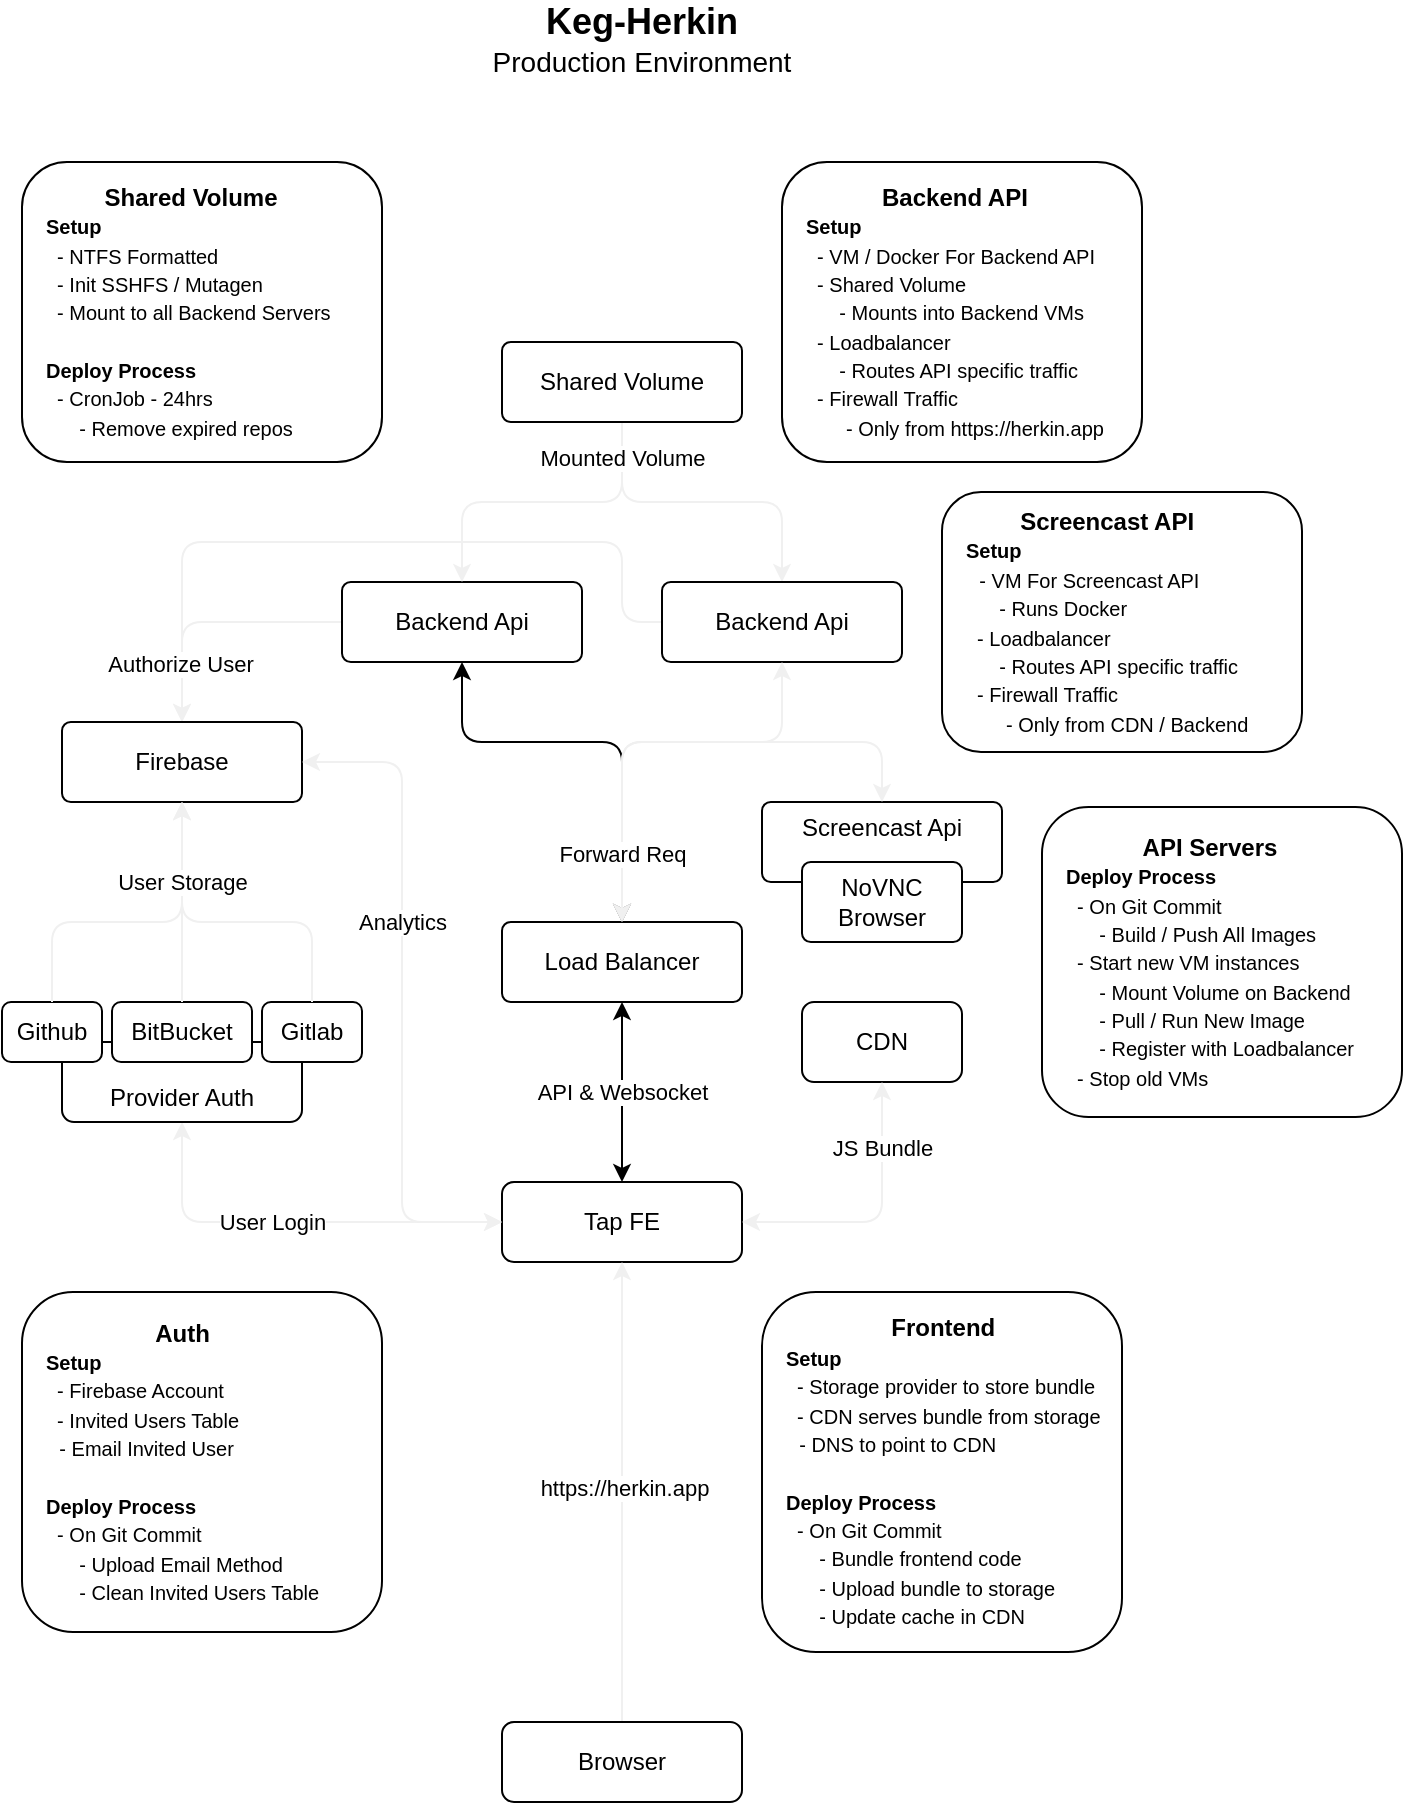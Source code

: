 <mxfile>
    <diagram id="BPntCB7SZyRdU1hPzjjI" name="Page-1">
        <mxGraphModel dx="1283" dy="936" grid="1" gridSize="10" guides="1" tooltips="1" connect="1" arrows="1" fold="1" page="1" pageScale="1" pageWidth="850" pageHeight="1100" math="0" shadow="0">
            <root>
                <mxCell id="0"/>
                <mxCell id="1" parent="0"/>
                <mxCell id="59" style="edgeStyle=none;html=1;exitX=0;exitY=0.5;exitDx=0;exitDy=0;entryX=0.5;entryY=0;entryDx=0;entryDy=0;strokeColor=#f0f0f0;" edge="1" parent="1" source="2" target="53">
                    <mxGeometry relative="1" as="geometry">
                        <Array as="points">
                            <mxPoint x="160" y="330"/>
                        </Array>
                    </mxGeometry>
                </mxCell>
                <mxCell id="2" value="Backend Api" style="rounded=1;whiteSpace=wrap;html=1;arcSize=11;" vertex="1" parent="1">
                    <mxGeometry x="240" y="310" width="120" height="40" as="geometry"/>
                </mxCell>
                <mxCell id="3" value="Tap FE" style="rounded=1;whiteSpace=wrap;html=1;" vertex="1" parent="1">
                    <mxGeometry x="320" y="610" width="120" height="40" as="geometry"/>
                </mxCell>
                <mxCell id="9" value="API &amp;amp; Websocket" style="endArrow=classic;startArrow=classic;html=1;exitX=0.5;exitY=0;exitDx=0;exitDy=0;entryX=0.5;entryY=1;entryDx=0;entryDy=0;" edge="1" parent="1" source="3" target="14">
                    <mxGeometry width="50" height="50" relative="1" as="geometry">
                        <mxPoint x="380" y="550" as="sourcePoint"/>
                        <mxPoint x="380" y="470" as="targetPoint"/>
                    </mxGeometry>
                </mxCell>
                <mxCell id="24" style="edgeStyle=none;html=1;exitX=0.5;exitY=1;exitDx=0;exitDy=0;entryX=0.5;entryY=0;entryDx=0;entryDy=0;strokeColor=#f0f0f0;" edge="1" parent="1" source="11" target="2">
                    <mxGeometry relative="1" as="geometry">
                        <Array as="points">
                            <mxPoint x="380" y="270"/>
                            <mxPoint x="300" y="270"/>
                        </Array>
                    </mxGeometry>
                </mxCell>
                <mxCell id="25" style="edgeStyle=none;html=1;exitX=0.5;exitY=1;exitDx=0;exitDy=0;entryX=0.5;entryY=0;entryDx=0;entryDy=0;strokeColor=#f0f0f0;" edge="1" parent="1" source="11" target="19">
                    <mxGeometry relative="1" as="geometry">
                        <Array as="points">
                            <mxPoint x="380" y="270"/>
                            <mxPoint x="460" y="270"/>
                        </Array>
                    </mxGeometry>
                </mxCell>
                <mxCell id="26" value="Mounted Volume" style="edgeLabel;html=1;align=center;verticalAlign=middle;resizable=0;points=[];" vertex="1" connectable="0" parent="25">
                    <mxGeometry x="-0.779" relative="1" as="geometry">
                        <mxPoint as="offset"/>
                    </mxGeometry>
                </mxCell>
                <mxCell id="11" value="Shared Volume" style="rounded=1;whiteSpace=wrap;html=1;arcSize=11;" vertex="1" parent="1">
                    <mxGeometry x="320" y="190" width="120" height="40" as="geometry"/>
                </mxCell>
                <mxCell id="14" value="Load Balancer" style="rounded=1;whiteSpace=wrap;html=1;arcSize=11;" vertex="1" parent="1">
                    <mxGeometry x="320" y="480" width="120" height="40" as="geometry"/>
                </mxCell>
                <mxCell id="15" value="" style="endArrow=classic;startArrow=classic;html=1;entryX=0.5;entryY=1;entryDx=0;entryDy=0;exitX=0.5;exitY=0;exitDx=0;exitDy=0;" edge="1" parent="1" source="14" target="2">
                    <mxGeometry width="50" height="50" relative="1" as="geometry">
                        <mxPoint x="380" y="460" as="sourcePoint"/>
                        <mxPoint x="400" y="370" as="targetPoint"/>
                        <Array as="points">
                            <mxPoint x="380" y="390"/>
                            <mxPoint x="300" y="390"/>
                        </Array>
                    </mxGeometry>
                </mxCell>
                <mxCell id="60" style="edgeStyle=none;html=1;exitX=0;exitY=0.5;exitDx=0;exitDy=0;entryX=0.5;entryY=0;entryDx=0;entryDy=0;strokeColor=#f0f0f0;" edge="1" parent="1" source="19" target="53">
                    <mxGeometry relative="1" as="geometry">
                        <Array as="points">
                            <mxPoint x="380" y="330"/>
                            <mxPoint x="380" y="290"/>
                            <mxPoint x="160" y="290"/>
                        </Array>
                    </mxGeometry>
                </mxCell>
                <mxCell id="67" value="Authorize User" style="edgeLabel;html=1;align=center;verticalAlign=middle;resizable=0;points=[];" vertex="1" connectable="0" parent="60">
                    <mxGeometry x="0.842" y="-1" relative="1" as="geometry">
                        <mxPoint as="offset"/>
                    </mxGeometry>
                </mxCell>
                <mxCell id="19" value="Backend Api" style="rounded=1;whiteSpace=wrap;html=1;arcSize=11;" vertex="1" parent="1">
                    <mxGeometry x="400" y="310" width="120" height="40" as="geometry"/>
                </mxCell>
                <mxCell id="27" value="" style="endArrow=classic;startArrow=classic;html=1;strokeColor=#f0f0f0;entryX=0.5;entryY=1;entryDx=0;entryDy=0;exitX=0.5;exitY=0;exitDx=0;exitDy=0;" edge="1" parent="1" source="14" target="19">
                    <mxGeometry width="50" height="50" relative="1" as="geometry">
                        <mxPoint x="370" y="470" as="sourcePoint"/>
                        <mxPoint x="460" y="360" as="targetPoint"/>
                        <Array as="points">
                            <mxPoint x="380" y="390"/>
                            <mxPoint x="460" y="390"/>
                        </Array>
                    </mxGeometry>
                </mxCell>
                <mxCell id="29" value="" style="group" vertex="1" connectable="0" parent="1">
                    <mxGeometry x="450" y="420" width="120" height="70" as="geometry"/>
                </mxCell>
                <mxCell id="4" value="Screencast Api&lt;br&gt;&lt;br&gt;" style="rounded=1;whiteSpace=wrap;html=1;arcSize=11;" vertex="1" parent="29">
                    <mxGeometry width="120" height="40" as="geometry"/>
                </mxCell>
                <mxCell id="6" value="NoVNC&lt;br&gt;Browser" style="rounded=1;whiteSpace=wrap;html=1;arcSize=11;" vertex="1" parent="29">
                    <mxGeometry x="20" y="30" width="80" height="40" as="geometry"/>
                </mxCell>
                <mxCell id="40" style="edgeStyle=none;html=1;entryX=0.5;entryY=1;entryDx=0;entryDy=0;strokeColor=#f0f0f0;" edge="1" parent="1" source="36" target="3">
                    <mxGeometry relative="1" as="geometry"/>
                </mxCell>
                <mxCell id="65" value="https://herkin.app" style="edgeLabel;html=1;align=center;verticalAlign=middle;resizable=0;points=[];" vertex="1" connectable="0" parent="40">
                    <mxGeometry x="0.02" y="-1" relative="1" as="geometry">
                        <mxPoint as="offset"/>
                    </mxGeometry>
                </mxCell>
                <mxCell id="36" value="Browser" style="rounded=1;whiteSpace=wrap;html=1;" vertex="1" parent="1">
                    <mxGeometry x="320" y="880" width="120" height="40" as="geometry"/>
                </mxCell>
                <mxCell id="37" value="CDN" style="rounded=1;whiteSpace=wrap;html=1;" vertex="1" parent="1">
                    <mxGeometry x="470" y="520" width="80" height="40" as="geometry"/>
                </mxCell>
                <mxCell id="43" value="" style="endArrow=classic;startArrow=classic;html=1;strokeColor=#f0f0f0;entryX=0;entryY=0.5;entryDx=0;entryDy=0;exitX=0.5;exitY=1;exitDx=0;exitDy=0;" edge="1" parent="1" source="42" target="3">
                    <mxGeometry width="50" height="50" relative="1" as="geometry">
                        <mxPoint x="450.0" y="640" as="sourcePoint"/>
                        <mxPoint x="550.0" y="590" as="targetPoint"/>
                        <Array as="points">
                            <mxPoint x="160" y="630"/>
                        </Array>
                    </mxGeometry>
                </mxCell>
                <mxCell id="78" value="User Login" style="edgeLabel;html=1;align=center;verticalAlign=middle;resizable=0;points=[];" vertex="1" connectable="0" parent="43">
                    <mxGeometry x="-0.094" relative="1" as="geometry">
                        <mxPoint as="offset"/>
                    </mxGeometry>
                </mxCell>
                <mxCell id="53" value="Firebase" style="rounded=1;whiteSpace=wrap;html=1;arcSize=11;" vertex="1" parent="1">
                    <mxGeometry x="100" y="380" width="120" height="40" as="geometry"/>
                </mxCell>
                <mxCell id="68" value="&lt;div style=&quot;text-align: center&quot;&gt;&lt;b&gt;Auth&lt;/b&gt;&lt;/div&gt;&lt;font&gt;&lt;b&gt;&lt;span style=&quot;font-size: 10px&quot;&gt;Setup&lt;/span&gt;&lt;br&gt;&lt;/b&gt;&lt;/font&gt;&lt;font style=&quot;font-size: 10px&quot;&gt;&amp;nbsp; - Firebase Account&lt;br&gt;&amp;nbsp; - Invited Users Table&lt;/font&gt;&lt;br&gt;&lt;span&gt;&amp;nbsp;&amp;nbsp;&lt;/span&gt;&lt;font style=&quot;font-size: 10px&quot;&gt;- Email Invited User&lt;br&gt;&lt;/font&gt;&lt;br&gt;&lt;span style=&quot;font-size: 10px&quot;&gt;&lt;b&gt;Deploy Process&lt;br&gt;&lt;/b&gt;&lt;/span&gt;&lt;span style=&quot;font-size: 10px&quot;&gt;&amp;nbsp; - On Git Commit&lt;br&gt;&amp;nbsp; &amp;nbsp; &amp;nbsp; - Upload Email Method&lt;br&gt;&amp;nbsp; &amp;nbsp; &amp;nbsp; - Clean Invited Users Table&lt;br&gt;&lt;/span&gt;" style="rounded=1;whiteSpace=wrap;html=1;align=left;spacingLeft=10;spacingRight=10;spacingBottom=10;spacingTop=10;" vertex="1" parent="1">
                    <mxGeometry x="80" y="665" width="180" height="170" as="geometry"/>
                </mxCell>
                <mxCell id="70" value="&lt;div style=&quot;text-align: center&quot;&gt;&lt;b&gt;Shared Volume&lt;/b&gt;&lt;/div&gt;&lt;font&gt;&lt;b&gt;&lt;span style=&quot;font-size: 10px&quot;&gt;Setup&lt;/span&gt;&lt;br&gt;&lt;/b&gt;&lt;/font&gt;&lt;font style=&quot;font-size: 10px&quot;&gt;&amp;nbsp; - NTFS Formatted&lt;br&gt;&amp;nbsp; - Init SSHFS / Mutagen&lt;br&gt;&lt;/font&gt;&lt;font style=&quot;font-size: 10px&quot;&gt;&amp;nbsp; - Mount to all Backend Servers&amp;nbsp;&lt;br&gt;&lt;/font&gt;&lt;br&gt;&lt;span style=&quot;font-size: 10px&quot;&gt;&lt;b&gt;Deploy Process&lt;br&gt;&lt;/b&gt;&lt;/span&gt;&lt;span style=&quot;font-size: 10px&quot;&gt;&amp;nbsp; - CronJob - 24hrs&lt;br&gt;&amp;nbsp; &amp;nbsp; &amp;nbsp; - Remove expired repos&lt;br&gt;&lt;/span&gt;" style="rounded=1;whiteSpace=wrap;html=1;align=left;spacingLeft=10;spacingRight=10;spacingBottom=10;spacingTop=10;" vertex="1" parent="1">
                    <mxGeometry x="80" y="100" width="180" height="150" as="geometry"/>
                </mxCell>
                <mxCell id="73" value="" style="group" vertex="1" connectable="0" parent="1">
                    <mxGeometry x="70" y="520" width="180" height="60" as="geometry"/>
                </mxCell>
                <mxCell id="42" value="&lt;br&gt;Provider Auth" style="rounded=1;whiteSpace=wrap;html=1;" vertex="1" parent="73">
                    <mxGeometry x="30" y="20" width="120" height="40" as="geometry"/>
                </mxCell>
                <mxCell id="49" value="Github" style="rounded=1;whiteSpace=wrap;html=1;" vertex="1" parent="73">
                    <mxGeometry width="50" height="30" as="geometry"/>
                </mxCell>
                <mxCell id="50" value="Gitlab" style="rounded=1;whiteSpace=wrap;html=1;" vertex="1" parent="73">
                    <mxGeometry x="130" width="50" height="30" as="geometry"/>
                </mxCell>
                <mxCell id="51" value="BitBucket" style="rounded=1;whiteSpace=wrap;html=1;" vertex="1" parent="73">
                    <mxGeometry x="55" width="70" height="30" as="geometry"/>
                </mxCell>
                <mxCell id="47" value="&lt;div style=&quot;text-align: center&quot;&gt;&lt;b&gt;Frontend&lt;/b&gt;&lt;/div&gt;&lt;font&gt;&lt;b&gt;&lt;span style=&quot;font-size: 10px&quot;&gt;Setup&lt;/span&gt;&lt;br&gt;&lt;/b&gt;&lt;/font&gt;&lt;font style=&quot;font-size: 10px&quot;&gt;&amp;nbsp; - Storage provider to store bundle&lt;br&gt;&amp;nbsp; - CDN serves bundle from storage&lt;/font&gt;&lt;br&gt;&lt;span&gt;&amp;nbsp;&amp;nbsp;&lt;/span&gt;&lt;font style=&quot;font-size: 10px&quot;&gt;- DNS to point to CDN&lt;br&gt;&lt;/font&gt;&lt;br&gt;&lt;span style=&quot;font-size: 10px&quot;&gt;&lt;b&gt;Deploy Process&lt;br&gt;&lt;/b&gt;&lt;/span&gt;&lt;span style=&quot;font-size: 10px&quot;&gt;&amp;nbsp; - On Git Commit&lt;br&gt;&amp;nbsp; &amp;nbsp; &amp;nbsp; - Bundle frontend code&lt;br&gt;&amp;nbsp; &amp;nbsp; &amp;nbsp; - Upload bundle to storage&lt;br&gt;&amp;nbsp; &amp;nbsp; &amp;nbsp; - Update cache in CDN&lt;/span&gt;" style="rounded=1;whiteSpace=wrap;html=1;align=left;spacingLeft=10;spacingRight=10;spacingBottom=10;spacingTop=10;" vertex="1" parent="1">
                    <mxGeometry x="450" y="665" width="180" height="180" as="geometry"/>
                </mxCell>
                <mxCell id="79" value="" style="endArrow=classic;startArrow=classic;html=1;strokeColor=#f0f0f0;entryX=0;entryY=0.5;entryDx=0;entryDy=0;exitX=1;exitY=0.5;exitDx=0;exitDy=0;" edge="1" parent="1" source="53" target="3">
                    <mxGeometry width="50" height="50" relative="1" as="geometry">
                        <mxPoint x="210" y="430" as="sourcePoint"/>
                        <mxPoint x="310" y="600" as="targetPoint"/>
                        <Array as="points">
                            <mxPoint x="270" y="400"/>
                            <mxPoint x="270" y="630"/>
                        </Array>
                    </mxGeometry>
                </mxCell>
                <mxCell id="85" value="Analytics" style="edgeLabel;html=1;align=center;verticalAlign=middle;resizable=0;points=[];" vertex="1" connectable="0" parent="79">
                    <mxGeometry x="-0.212" relative="1" as="geometry">
                        <mxPoint as="offset"/>
                    </mxGeometry>
                </mxCell>
                <mxCell id="80" style="edgeStyle=none;html=1;exitX=0.5;exitY=0;exitDx=0;exitDy=0;entryX=0.5;entryY=1;entryDx=0;entryDy=0;strokeColor=#f0f0f0;" edge="1" parent="1" source="51" target="53">
                    <mxGeometry relative="1" as="geometry"/>
                </mxCell>
                <mxCell id="81" style="edgeStyle=none;html=1;exitX=0.5;exitY=0;exitDx=0;exitDy=0;strokeColor=#f0f0f0;" edge="1" parent="1" source="49">
                    <mxGeometry relative="1" as="geometry">
                        <mxPoint x="160" y="420.0" as="targetPoint"/>
                        <Array as="points">
                            <mxPoint x="95" y="480"/>
                            <mxPoint x="160" y="480"/>
                        </Array>
                    </mxGeometry>
                </mxCell>
                <mxCell id="82" style="edgeStyle=none;html=1;exitX=0.5;exitY=0;exitDx=0;exitDy=0;entryX=0.5;entryY=1;entryDx=0;entryDy=0;strokeColor=#f0f0f0;" edge="1" parent="1" source="50" target="53">
                    <mxGeometry relative="1" as="geometry">
                        <Array as="points">
                            <mxPoint x="225" y="480"/>
                            <mxPoint x="160" y="480"/>
                        </Array>
                    </mxGeometry>
                </mxCell>
                <mxCell id="84" value="User Storage" style="edgeLabel;html=1;align=center;verticalAlign=middle;resizable=0;points=[];" vertex="1" connectable="0" parent="82">
                    <mxGeometry x="0.515" relative="1" as="geometry">
                        <mxPoint as="offset"/>
                    </mxGeometry>
                </mxCell>
                <mxCell id="88" value="" style="endArrow=classic;startArrow=classic;html=1;strokeColor=#f0f0f0;entryX=0.5;entryY=0;entryDx=0;entryDy=0;" edge="1" parent="1" source="14" target="4">
                    <mxGeometry width="50" height="50" relative="1" as="geometry">
                        <mxPoint x="380" y="460" as="sourcePoint"/>
                        <mxPoint x="460" y="410" as="targetPoint"/>
                        <Array as="points">
                            <mxPoint x="380" y="390"/>
                            <mxPoint x="510" y="390"/>
                        </Array>
                    </mxGeometry>
                </mxCell>
                <mxCell id="91" value="Forward Req" style="edgeLabel;html=1;align=center;verticalAlign=middle;resizable=0;points=[];" vertex="1" connectable="0" parent="88">
                    <mxGeometry x="-0.725" relative="1" as="geometry">
                        <mxPoint as="offset"/>
                    </mxGeometry>
                </mxCell>
                <mxCell id="93" value="" style="endArrow=classic;startArrow=classic;html=1;strokeColor=#f0f0f0;entryX=0.5;entryY=1;entryDx=0;entryDy=0;exitX=1;exitY=0.5;exitDx=0;exitDy=0;" edge="1" parent="1" source="3" target="37">
                    <mxGeometry width="50" height="50" relative="1" as="geometry">
                        <mxPoint x="470" y="640" as="sourcePoint"/>
                        <mxPoint x="520" y="590" as="targetPoint"/>
                        <Array as="points">
                            <mxPoint x="510" y="630"/>
                        </Array>
                    </mxGeometry>
                </mxCell>
                <mxCell id="94" value="JS Bundle" style="edgeLabel;html=1;align=center;verticalAlign=middle;resizable=0;points=[];" vertex="1" connectable="0" parent="93">
                    <mxGeometry x="0.753" relative="1" as="geometry">
                        <mxPoint y="15" as="offset"/>
                    </mxGeometry>
                </mxCell>
                <mxCell id="95" value="&lt;div style=&quot;text-align: center&quot;&gt;&lt;b&gt;&lt;font style=&quot;font-size: 12px&quot;&gt;Screencast API&lt;/font&gt;&lt;/b&gt;&lt;/div&gt;&lt;font&gt;&lt;b&gt;&lt;font style=&quot;font-size: 10px&quot;&gt;Setup&lt;/font&gt;&lt;/b&gt;&lt;/font&gt;&lt;br&gt;&lt;span&gt;&amp;nbsp;&amp;nbsp;&lt;/span&gt;&lt;font style=&quot;font-size: 10px&quot;&gt;- VM For Screencast API&lt;br&gt;&amp;nbsp; &amp;nbsp; &amp;nbsp; - Runs Docker&lt;br&gt;&amp;nbsp; - Loadbalancer&lt;br&gt;&amp;nbsp; &amp;nbsp; &amp;nbsp; - Routes API specific traffic&lt;br&gt;&amp;nbsp; - Firewall Traffic&lt;br&gt;&lt;/font&gt;&amp;nbsp;&lt;span style=&quot;font-size: 10px&quot;&gt;&amp;nbsp; &amp;nbsp; &amp;nbsp; - Only from CDN / Backend&lt;/span&gt;&lt;span style=&quot;font-size: 10px&quot;&gt;&lt;br&gt;&lt;/span&gt;" style="rounded=1;whiteSpace=wrap;html=1;align=left;spacingLeft=10;spacingRight=10;spacingBottom=10;spacingTop=10;" vertex="1" parent="1">
                    <mxGeometry x="540" y="265" width="180" height="130" as="geometry"/>
                </mxCell>
                <mxCell id="48" value="&lt;div style=&quot;text-align: center&quot;&gt;&lt;b&gt;&lt;font style=&quot;font-size: 12px&quot;&gt;Backend API&lt;/font&gt;&lt;/b&gt;&lt;/div&gt;&lt;font&gt;&lt;b&gt;&lt;font style=&quot;font-size: 10px&quot;&gt;Setup&lt;/font&gt;&lt;br&gt;&lt;/b&gt;&lt;/font&gt;&lt;font style=&quot;font-size: 10px&quot;&gt;&amp;nbsp; - VM / Docker For Backend API&lt;/font&gt;&lt;font style=&quot;font-size: 10px&quot;&gt;&lt;br&gt;&amp;nbsp; - Shared Volume&lt;br&gt;&amp;nbsp; &amp;nbsp; &amp;nbsp; - Mounts into Backend VMs&lt;br&gt;&amp;nbsp; - Loadbalancer&lt;br&gt;&amp;nbsp; &amp;nbsp; &amp;nbsp; - Routes API specific traffic&lt;br&gt;&amp;nbsp; - Firewall Traffic&lt;br&gt;&lt;span style=&quot;font-size: 12px&quot;&gt;&amp;nbsp;&lt;/span&gt;&amp;nbsp; &amp;nbsp; &amp;nbsp; - Only from https://herkin.app&lt;/font&gt;&lt;span style=&quot;font-size: 10px&quot;&gt;&lt;br&gt;&lt;/span&gt;" style="rounded=1;whiteSpace=wrap;html=1;align=left;spacingLeft=10;spacingRight=10;spacingBottom=10;spacingTop=10;" vertex="1" parent="1">
                    <mxGeometry x="460" y="100" width="180" height="150" as="geometry"/>
                </mxCell>
                <mxCell id="97" value="" style="group" vertex="1" connectable="0" parent="1">
                    <mxGeometry x="270" y="20" width="240" height="40" as="geometry"/>
                </mxCell>
                <mxCell id="71" value="&lt;font style=&quot;font-size: 14px&quot;&gt;Production Environment&lt;/font&gt;" style="text;html=1;strokeColor=none;fillColor=none;align=center;verticalAlign=middle;whiteSpace=wrap;rounded=0;" vertex="1" parent="97">
                    <mxGeometry y="20" width="240" height="20" as="geometry"/>
                </mxCell>
                <mxCell id="72" value="&lt;b&gt;&lt;font style=&quot;font-size: 18px&quot;&gt;Keg-Herkin&lt;/font&gt;&lt;/b&gt;" style="text;html=1;strokeColor=none;fillColor=none;align=center;verticalAlign=middle;whiteSpace=wrap;rounded=0;" vertex="1" parent="97">
                    <mxGeometry width="240" height="20" as="geometry"/>
                </mxCell>
                <mxCell id="99" value="&lt;div style=&quot;text-align: center&quot;&gt;&lt;b&gt;API Servers&lt;/b&gt;&lt;/div&gt;&lt;b&gt;&lt;font style=&quot;font-size: 10px&quot;&gt;Deploy Process&lt;br&gt;&lt;/font&gt;&lt;/b&gt;&lt;span style=&quot;font-size: 10px&quot;&gt;&amp;nbsp; - On Git Commit&lt;br&gt;&amp;nbsp; &amp;nbsp; &amp;nbsp; - Build / Push All Images&lt;/span&gt;&lt;span style=&quot;font-size: 10px&quot;&gt;&lt;br&gt;&lt;/span&gt;&lt;span style=&quot;font-size: 10px&quot;&gt;&amp;nbsp; - Start new VM instances&lt;br&gt;&lt;/span&gt;&lt;span style=&quot;font-size: 10px&quot;&gt;&amp;nbsp; &amp;nbsp; &amp;nbsp; - Mount Volume&lt;/span&gt;&lt;span style=&quot;font-size: 10px&quot;&gt;&amp;nbsp;on Backend&lt;/span&gt;&lt;span style=&quot;font-size: 10px&quot;&gt;&lt;br&gt;&lt;/span&gt;&lt;span style=&quot;font-size: 10px&quot;&gt;&amp;nbsp; &amp;nbsp; &amp;nbsp; -&amp;nbsp;&lt;/span&gt;&lt;span style=&quot;font-size: 10px&quot;&gt;Pull / Run New Image&lt;/span&gt;&lt;span style=&quot;font-size: 10px&quot;&gt;&lt;br&gt;&lt;/span&gt;&lt;span style=&quot;font-size: 10px&quot;&gt;&amp;nbsp; &amp;nbsp; &amp;nbsp; - Register with Loadbalancer&lt;br&gt;&lt;/span&gt;&lt;span style=&quot;font-size: 10px&quot;&gt;&amp;nbsp; - Stop old VMs&lt;/span&gt;&lt;span style=&quot;font-size: 10px&quot;&gt;&lt;br&gt;&lt;/span&gt;" style="rounded=1;whiteSpace=wrap;html=1;align=left;spacingLeft=10;spacingRight=10;spacingBottom=10;spacingTop=10;" vertex="1" parent="1">
                    <mxGeometry x="590" y="422.5" width="180" height="155" as="geometry"/>
                </mxCell>
            </root>
        </mxGraphModel>
    </diagram>
</mxfile>
